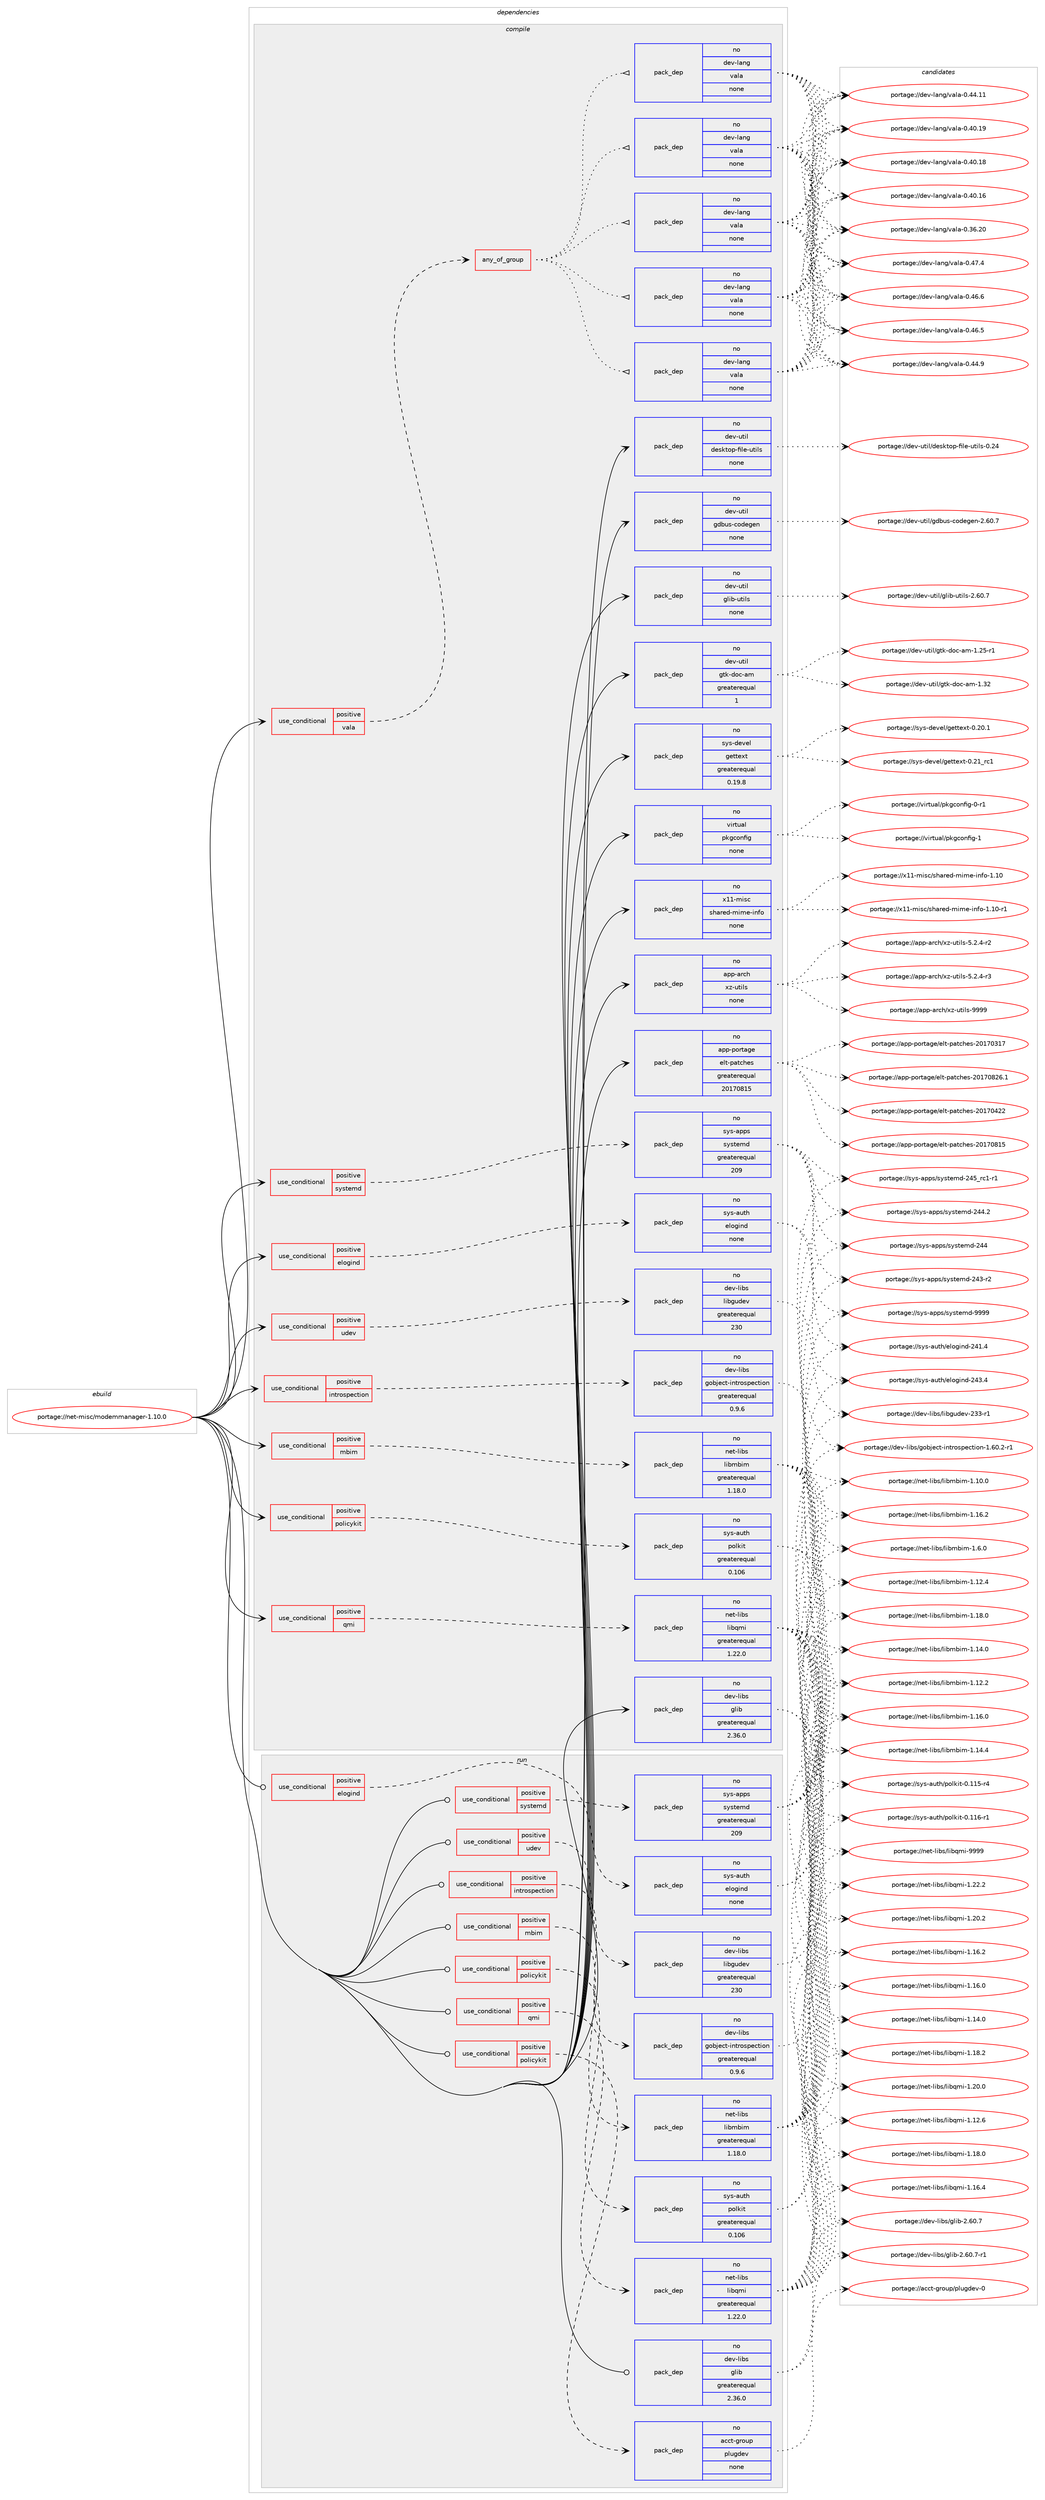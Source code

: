 digraph prolog {

# *************
# Graph options
# *************

newrank=true;
concentrate=true;
compound=true;
graph [rankdir=LR,fontname=Helvetica,fontsize=10,ranksep=1.5];#, ranksep=2.5, nodesep=0.2];
edge  [arrowhead=vee];
node  [fontname=Helvetica,fontsize=10];

# **********
# The ebuild
# **********

subgraph cluster_leftcol {
color=gray;
rank=same;
label=<<i>ebuild</i>>;
id [label="portage://net-misc/modemmanager-1.10.0", color=red, width=4, href="../net-misc/modemmanager-1.10.0.svg"];
}

# ****************
# The dependencies
# ****************

subgraph cluster_midcol {
color=gray;
label=<<i>dependencies</i>>;
subgraph cluster_compile {
fillcolor="#eeeeee";
style=filled;
label=<<i>compile</i>>;
subgraph cond26225 {
dependency126762 [label=<<TABLE BORDER="0" CELLBORDER="1" CELLSPACING="0" CELLPADDING="4"><TR><TD ROWSPAN="3" CELLPADDING="10">use_conditional</TD></TR><TR><TD>positive</TD></TR><TR><TD>elogind</TD></TR></TABLE>>, shape=none, color=red];
subgraph pack98394 {
dependency126763 [label=<<TABLE BORDER="0" CELLBORDER="1" CELLSPACING="0" CELLPADDING="4" WIDTH="220"><TR><TD ROWSPAN="6" CELLPADDING="30">pack_dep</TD></TR><TR><TD WIDTH="110">no</TD></TR><TR><TD>sys-auth</TD></TR><TR><TD>elogind</TD></TR><TR><TD>none</TD></TR><TR><TD></TD></TR></TABLE>>, shape=none, color=blue];
}
dependency126762:e -> dependency126763:w [weight=20,style="dashed",arrowhead="vee"];
}
id:e -> dependency126762:w [weight=20,style="solid",arrowhead="vee"];
subgraph cond26226 {
dependency126764 [label=<<TABLE BORDER="0" CELLBORDER="1" CELLSPACING="0" CELLPADDING="4"><TR><TD ROWSPAN="3" CELLPADDING="10">use_conditional</TD></TR><TR><TD>positive</TD></TR><TR><TD>introspection</TD></TR></TABLE>>, shape=none, color=red];
subgraph pack98395 {
dependency126765 [label=<<TABLE BORDER="0" CELLBORDER="1" CELLSPACING="0" CELLPADDING="4" WIDTH="220"><TR><TD ROWSPAN="6" CELLPADDING="30">pack_dep</TD></TR><TR><TD WIDTH="110">no</TD></TR><TR><TD>dev-libs</TD></TR><TR><TD>gobject-introspection</TD></TR><TR><TD>greaterequal</TD></TR><TR><TD>0.9.6</TD></TR></TABLE>>, shape=none, color=blue];
}
dependency126764:e -> dependency126765:w [weight=20,style="dashed",arrowhead="vee"];
}
id:e -> dependency126764:w [weight=20,style="solid",arrowhead="vee"];
subgraph cond26227 {
dependency126766 [label=<<TABLE BORDER="0" CELLBORDER="1" CELLSPACING="0" CELLPADDING="4"><TR><TD ROWSPAN="3" CELLPADDING="10">use_conditional</TD></TR><TR><TD>positive</TD></TR><TR><TD>mbim</TD></TR></TABLE>>, shape=none, color=red];
subgraph pack98396 {
dependency126767 [label=<<TABLE BORDER="0" CELLBORDER="1" CELLSPACING="0" CELLPADDING="4" WIDTH="220"><TR><TD ROWSPAN="6" CELLPADDING="30">pack_dep</TD></TR><TR><TD WIDTH="110">no</TD></TR><TR><TD>net-libs</TD></TR><TR><TD>libmbim</TD></TR><TR><TD>greaterequal</TD></TR><TR><TD>1.18.0</TD></TR></TABLE>>, shape=none, color=blue];
}
dependency126766:e -> dependency126767:w [weight=20,style="dashed",arrowhead="vee"];
}
id:e -> dependency126766:w [weight=20,style="solid",arrowhead="vee"];
subgraph cond26228 {
dependency126768 [label=<<TABLE BORDER="0" CELLBORDER="1" CELLSPACING="0" CELLPADDING="4"><TR><TD ROWSPAN="3" CELLPADDING="10">use_conditional</TD></TR><TR><TD>positive</TD></TR><TR><TD>policykit</TD></TR></TABLE>>, shape=none, color=red];
subgraph pack98397 {
dependency126769 [label=<<TABLE BORDER="0" CELLBORDER="1" CELLSPACING="0" CELLPADDING="4" WIDTH="220"><TR><TD ROWSPAN="6" CELLPADDING="30">pack_dep</TD></TR><TR><TD WIDTH="110">no</TD></TR><TR><TD>sys-auth</TD></TR><TR><TD>polkit</TD></TR><TR><TD>greaterequal</TD></TR><TR><TD>0.106</TD></TR></TABLE>>, shape=none, color=blue];
}
dependency126768:e -> dependency126769:w [weight=20,style="dashed",arrowhead="vee"];
}
id:e -> dependency126768:w [weight=20,style="solid",arrowhead="vee"];
subgraph cond26229 {
dependency126770 [label=<<TABLE BORDER="0" CELLBORDER="1" CELLSPACING="0" CELLPADDING="4"><TR><TD ROWSPAN="3" CELLPADDING="10">use_conditional</TD></TR><TR><TD>positive</TD></TR><TR><TD>qmi</TD></TR></TABLE>>, shape=none, color=red];
subgraph pack98398 {
dependency126771 [label=<<TABLE BORDER="0" CELLBORDER="1" CELLSPACING="0" CELLPADDING="4" WIDTH="220"><TR><TD ROWSPAN="6" CELLPADDING="30">pack_dep</TD></TR><TR><TD WIDTH="110">no</TD></TR><TR><TD>net-libs</TD></TR><TR><TD>libqmi</TD></TR><TR><TD>greaterequal</TD></TR><TR><TD>1.22.0</TD></TR></TABLE>>, shape=none, color=blue];
}
dependency126770:e -> dependency126771:w [weight=20,style="dashed",arrowhead="vee"];
}
id:e -> dependency126770:w [weight=20,style="solid",arrowhead="vee"];
subgraph cond26230 {
dependency126772 [label=<<TABLE BORDER="0" CELLBORDER="1" CELLSPACING="0" CELLPADDING="4"><TR><TD ROWSPAN="3" CELLPADDING="10">use_conditional</TD></TR><TR><TD>positive</TD></TR><TR><TD>systemd</TD></TR></TABLE>>, shape=none, color=red];
subgraph pack98399 {
dependency126773 [label=<<TABLE BORDER="0" CELLBORDER="1" CELLSPACING="0" CELLPADDING="4" WIDTH="220"><TR><TD ROWSPAN="6" CELLPADDING="30">pack_dep</TD></TR><TR><TD WIDTH="110">no</TD></TR><TR><TD>sys-apps</TD></TR><TR><TD>systemd</TD></TR><TR><TD>greaterequal</TD></TR><TR><TD>209</TD></TR></TABLE>>, shape=none, color=blue];
}
dependency126772:e -> dependency126773:w [weight=20,style="dashed",arrowhead="vee"];
}
id:e -> dependency126772:w [weight=20,style="solid",arrowhead="vee"];
subgraph cond26231 {
dependency126774 [label=<<TABLE BORDER="0" CELLBORDER="1" CELLSPACING="0" CELLPADDING="4"><TR><TD ROWSPAN="3" CELLPADDING="10">use_conditional</TD></TR><TR><TD>positive</TD></TR><TR><TD>udev</TD></TR></TABLE>>, shape=none, color=red];
subgraph pack98400 {
dependency126775 [label=<<TABLE BORDER="0" CELLBORDER="1" CELLSPACING="0" CELLPADDING="4" WIDTH="220"><TR><TD ROWSPAN="6" CELLPADDING="30">pack_dep</TD></TR><TR><TD WIDTH="110">no</TD></TR><TR><TD>dev-libs</TD></TR><TR><TD>libgudev</TD></TR><TR><TD>greaterequal</TD></TR><TR><TD>230</TD></TR></TABLE>>, shape=none, color=blue];
}
dependency126774:e -> dependency126775:w [weight=20,style="dashed",arrowhead="vee"];
}
id:e -> dependency126774:w [weight=20,style="solid",arrowhead="vee"];
subgraph cond26232 {
dependency126776 [label=<<TABLE BORDER="0" CELLBORDER="1" CELLSPACING="0" CELLPADDING="4"><TR><TD ROWSPAN="3" CELLPADDING="10">use_conditional</TD></TR><TR><TD>positive</TD></TR><TR><TD>vala</TD></TR></TABLE>>, shape=none, color=red];
subgraph any2005 {
dependency126777 [label=<<TABLE BORDER="0" CELLBORDER="1" CELLSPACING="0" CELLPADDING="4"><TR><TD CELLPADDING="10">any_of_group</TD></TR></TABLE>>, shape=none, color=red];subgraph pack98401 {
dependency126778 [label=<<TABLE BORDER="0" CELLBORDER="1" CELLSPACING="0" CELLPADDING="4" WIDTH="220"><TR><TD ROWSPAN="6" CELLPADDING="30">pack_dep</TD></TR><TR><TD WIDTH="110">no</TD></TR><TR><TD>dev-lang</TD></TR><TR><TD>vala</TD></TR><TR><TD>none</TD></TR><TR><TD></TD></TR></TABLE>>, shape=none, color=blue];
}
dependency126777:e -> dependency126778:w [weight=20,style="dotted",arrowhead="oinv"];
subgraph pack98402 {
dependency126779 [label=<<TABLE BORDER="0" CELLBORDER="1" CELLSPACING="0" CELLPADDING="4" WIDTH="220"><TR><TD ROWSPAN="6" CELLPADDING="30">pack_dep</TD></TR><TR><TD WIDTH="110">no</TD></TR><TR><TD>dev-lang</TD></TR><TR><TD>vala</TD></TR><TR><TD>none</TD></TR><TR><TD></TD></TR></TABLE>>, shape=none, color=blue];
}
dependency126777:e -> dependency126779:w [weight=20,style="dotted",arrowhead="oinv"];
subgraph pack98403 {
dependency126780 [label=<<TABLE BORDER="0" CELLBORDER="1" CELLSPACING="0" CELLPADDING="4" WIDTH="220"><TR><TD ROWSPAN="6" CELLPADDING="30">pack_dep</TD></TR><TR><TD WIDTH="110">no</TD></TR><TR><TD>dev-lang</TD></TR><TR><TD>vala</TD></TR><TR><TD>none</TD></TR><TR><TD></TD></TR></TABLE>>, shape=none, color=blue];
}
dependency126777:e -> dependency126780:w [weight=20,style="dotted",arrowhead="oinv"];
subgraph pack98404 {
dependency126781 [label=<<TABLE BORDER="0" CELLBORDER="1" CELLSPACING="0" CELLPADDING="4" WIDTH="220"><TR><TD ROWSPAN="6" CELLPADDING="30">pack_dep</TD></TR><TR><TD WIDTH="110">no</TD></TR><TR><TD>dev-lang</TD></TR><TR><TD>vala</TD></TR><TR><TD>none</TD></TR><TR><TD></TD></TR></TABLE>>, shape=none, color=blue];
}
dependency126777:e -> dependency126781:w [weight=20,style="dotted",arrowhead="oinv"];
subgraph pack98405 {
dependency126782 [label=<<TABLE BORDER="0" CELLBORDER="1" CELLSPACING="0" CELLPADDING="4" WIDTH="220"><TR><TD ROWSPAN="6" CELLPADDING="30">pack_dep</TD></TR><TR><TD WIDTH="110">no</TD></TR><TR><TD>dev-lang</TD></TR><TR><TD>vala</TD></TR><TR><TD>none</TD></TR><TR><TD></TD></TR></TABLE>>, shape=none, color=blue];
}
dependency126777:e -> dependency126782:w [weight=20,style="dotted",arrowhead="oinv"];
}
dependency126776:e -> dependency126777:w [weight=20,style="dashed",arrowhead="vee"];
}
id:e -> dependency126776:w [weight=20,style="solid",arrowhead="vee"];
subgraph pack98406 {
dependency126783 [label=<<TABLE BORDER="0" CELLBORDER="1" CELLSPACING="0" CELLPADDING="4" WIDTH="220"><TR><TD ROWSPAN="6" CELLPADDING="30">pack_dep</TD></TR><TR><TD WIDTH="110">no</TD></TR><TR><TD>app-arch</TD></TR><TR><TD>xz-utils</TD></TR><TR><TD>none</TD></TR><TR><TD></TD></TR></TABLE>>, shape=none, color=blue];
}
id:e -> dependency126783:w [weight=20,style="solid",arrowhead="vee"];
subgraph pack98407 {
dependency126784 [label=<<TABLE BORDER="0" CELLBORDER="1" CELLSPACING="0" CELLPADDING="4" WIDTH="220"><TR><TD ROWSPAN="6" CELLPADDING="30">pack_dep</TD></TR><TR><TD WIDTH="110">no</TD></TR><TR><TD>app-portage</TD></TR><TR><TD>elt-patches</TD></TR><TR><TD>greaterequal</TD></TR><TR><TD>20170815</TD></TR></TABLE>>, shape=none, color=blue];
}
id:e -> dependency126784:w [weight=20,style="solid",arrowhead="vee"];
subgraph pack98408 {
dependency126785 [label=<<TABLE BORDER="0" CELLBORDER="1" CELLSPACING="0" CELLPADDING="4" WIDTH="220"><TR><TD ROWSPAN="6" CELLPADDING="30">pack_dep</TD></TR><TR><TD WIDTH="110">no</TD></TR><TR><TD>dev-libs</TD></TR><TR><TD>glib</TD></TR><TR><TD>greaterequal</TD></TR><TR><TD>2.36.0</TD></TR></TABLE>>, shape=none, color=blue];
}
id:e -> dependency126785:w [weight=20,style="solid",arrowhead="vee"];
subgraph pack98409 {
dependency126786 [label=<<TABLE BORDER="0" CELLBORDER="1" CELLSPACING="0" CELLPADDING="4" WIDTH="220"><TR><TD ROWSPAN="6" CELLPADDING="30">pack_dep</TD></TR><TR><TD WIDTH="110">no</TD></TR><TR><TD>dev-util</TD></TR><TR><TD>desktop-file-utils</TD></TR><TR><TD>none</TD></TR><TR><TD></TD></TR></TABLE>>, shape=none, color=blue];
}
id:e -> dependency126786:w [weight=20,style="solid",arrowhead="vee"];
subgraph pack98410 {
dependency126787 [label=<<TABLE BORDER="0" CELLBORDER="1" CELLSPACING="0" CELLPADDING="4" WIDTH="220"><TR><TD ROWSPAN="6" CELLPADDING="30">pack_dep</TD></TR><TR><TD WIDTH="110">no</TD></TR><TR><TD>dev-util</TD></TR><TR><TD>gdbus-codegen</TD></TR><TR><TD>none</TD></TR><TR><TD></TD></TR></TABLE>>, shape=none, color=blue];
}
id:e -> dependency126787:w [weight=20,style="solid",arrowhead="vee"];
subgraph pack98411 {
dependency126788 [label=<<TABLE BORDER="0" CELLBORDER="1" CELLSPACING="0" CELLPADDING="4" WIDTH="220"><TR><TD ROWSPAN="6" CELLPADDING="30">pack_dep</TD></TR><TR><TD WIDTH="110">no</TD></TR><TR><TD>dev-util</TD></TR><TR><TD>glib-utils</TD></TR><TR><TD>none</TD></TR><TR><TD></TD></TR></TABLE>>, shape=none, color=blue];
}
id:e -> dependency126788:w [weight=20,style="solid",arrowhead="vee"];
subgraph pack98412 {
dependency126789 [label=<<TABLE BORDER="0" CELLBORDER="1" CELLSPACING="0" CELLPADDING="4" WIDTH="220"><TR><TD ROWSPAN="6" CELLPADDING="30">pack_dep</TD></TR><TR><TD WIDTH="110">no</TD></TR><TR><TD>dev-util</TD></TR><TR><TD>gtk-doc-am</TD></TR><TR><TD>greaterequal</TD></TR><TR><TD>1</TD></TR></TABLE>>, shape=none, color=blue];
}
id:e -> dependency126789:w [weight=20,style="solid",arrowhead="vee"];
subgraph pack98413 {
dependency126790 [label=<<TABLE BORDER="0" CELLBORDER="1" CELLSPACING="0" CELLPADDING="4" WIDTH="220"><TR><TD ROWSPAN="6" CELLPADDING="30">pack_dep</TD></TR><TR><TD WIDTH="110">no</TD></TR><TR><TD>sys-devel</TD></TR><TR><TD>gettext</TD></TR><TR><TD>greaterequal</TD></TR><TR><TD>0.19.8</TD></TR></TABLE>>, shape=none, color=blue];
}
id:e -> dependency126790:w [weight=20,style="solid",arrowhead="vee"];
subgraph pack98414 {
dependency126791 [label=<<TABLE BORDER="0" CELLBORDER="1" CELLSPACING="0" CELLPADDING="4" WIDTH="220"><TR><TD ROWSPAN="6" CELLPADDING="30">pack_dep</TD></TR><TR><TD WIDTH="110">no</TD></TR><TR><TD>virtual</TD></TR><TR><TD>pkgconfig</TD></TR><TR><TD>none</TD></TR><TR><TD></TD></TR></TABLE>>, shape=none, color=blue];
}
id:e -> dependency126791:w [weight=20,style="solid",arrowhead="vee"];
subgraph pack98415 {
dependency126792 [label=<<TABLE BORDER="0" CELLBORDER="1" CELLSPACING="0" CELLPADDING="4" WIDTH="220"><TR><TD ROWSPAN="6" CELLPADDING="30">pack_dep</TD></TR><TR><TD WIDTH="110">no</TD></TR><TR><TD>x11-misc</TD></TR><TR><TD>shared-mime-info</TD></TR><TR><TD>none</TD></TR><TR><TD></TD></TR></TABLE>>, shape=none, color=blue];
}
id:e -> dependency126792:w [weight=20,style="solid",arrowhead="vee"];
}
subgraph cluster_compileandrun {
fillcolor="#eeeeee";
style=filled;
label=<<i>compile and run</i>>;
}
subgraph cluster_run {
fillcolor="#eeeeee";
style=filled;
label=<<i>run</i>>;
subgraph cond26233 {
dependency126793 [label=<<TABLE BORDER="0" CELLBORDER="1" CELLSPACING="0" CELLPADDING="4"><TR><TD ROWSPAN="3" CELLPADDING="10">use_conditional</TD></TR><TR><TD>positive</TD></TR><TR><TD>elogind</TD></TR></TABLE>>, shape=none, color=red];
subgraph pack98416 {
dependency126794 [label=<<TABLE BORDER="0" CELLBORDER="1" CELLSPACING="0" CELLPADDING="4" WIDTH="220"><TR><TD ROWSPAN="6" CELLPADDING="30">pack_dep</TD></TR><TR><TD WIDTH="110">no</TD></TR><TR><TD>sys-auth</TD></TR><TR><TD>elogind</TD></TR><TR><TD>none</TD></TR><TR><TD></TD></TR></TABLE>>, shape=none, color=blue];
}
dependency126793:e -> dependency126794:w [weight=20,style="dashed",arrowhead="vee"];
}
id:e -> dependency126793:w [weight=20,style="solid",arrowhead="odot"];
subgraph cond26234 {
dependency126795 [label=<<TABLE BORDER="0" CELLBORDER="1" CELLSPACING="0" CELLPADDING="4"><TR><TD ROWSPAN="3" CELLPADDING="10">use_conditional</TD></TR><TR><TD>positive</TD></TR><TR><TD>introspection</TD></TR></TABLE>>, shape=none, color=red];
subgraph pack98417 {
dependency126796 [label=<<TABLE BORDER="0" CELLBORDER="1" CELLSPACING="0" CELLPADDING="4" WIDTH="220"><TR><TD ROWSPAN="6" CELLPADDING="30">pack_dep</TD></TR><TR><TD WIDTH="110">no</TD></TR><TR><TD>dev-libs</TD></TR><TR><TD>gobject-introspection</TD></TR><TR><TD>greaterequal</TD></TR><TR><TD>0.9.6</TD></TR></TABLE>>, shape=none, color=blue];
}
dependency126795:e -> dependency126796:w [weight=20,style="dashed",arrowhead="vee"];
}
id:e -> dependency126795:w [weight=20,style="solid",arrowhead="odot"];
subgraph cond26235 {
dependency126797 [label=<<TABLE BORDER="0" CELLBORDER="1" CELLSPACING="0" CELLPADDING="4"><TR><TD ROWSPAN="3" CELLPADDING="10">use_conditional</TD></TR><TR><TD>positive</TD></TR><TR><TD>mbim</TD></TR></TABLE>>, shape=none, color=red];
subgraph pack98418 {
dependency126798 [label=<<TABLE BORDER="0" CELLBORDER="1" CELLSPACING="0" CELLPADDING="4" WIDTH="220"><TR><TD ROWSPAN="6" CELLPADDING="30">pack_dep</TD></TR><TR><TD WIDTH="110">no</TD></TR><TR><TD>net-libs</TD></TR><TR><TD>libmbim</TD></TR><TR><TD>greaterequal</TD></TR><TR><TD>1.18.0</TD></TR></TABLE>>, shape=none, color=blue];
}
dependency126797:e -> dependency126798:w [weight=20,style="dashed",arrowhead="vee"];
}
id:e -> dependency126797:w [weight=20,style="solid",arrowhead="odot"];
subgraph cond26236 {
dependency126799 [label=<<TABLE BORDER="0" CELLBORDER="1" CELLSPACING="0" CELLPADDING="4"><TR><TD ROWSPAN="3" CELLPADDING="10">use_conditional</TD></TR><TR><TD>positive</TD></TR><TR><TD>policykit</TD></TR></TABLE>>, shape=none, color=red];
subgraph pack98419 {
dependency126800 [label=<<TABLE BORDER="0" CELLBORDER="1" CELLSPACING="0" CELLPADDING="4" WIDTH="220"><TR><TD ROWSPAN="6" CELLPADDING="30">pack_dep</TD></TR><TR><TD WIDTH="110">no</TD></TR><TR><TD>acct-group</TD></TR><TR><TD>plugdev</TD></TR><TR><TD>none</TD></TR><TR><TD></TD></TR></TABLE>>, shape=none, color=blue];
}
dependency126799:e -> dependency126800:w [weight=20,style="dashed",arrowhead="vee"];
}
id:e -> dependency126799:w [weight=20,style="solid",arrowhead="odot"];
subgraph cond26237 {
dependency126801 [label=<<TABLE BORDER="0" CELLBORDER="1" CELLSPACING="0" CELLPADDING="4"><TR><TD ROWSPAN="3" CELLPADDING="10">use_conditional</TD></TR><TR><TD>positive</TD></TR><TR><TD>policykit</TD></TR></TABLE>>, shape=none, color=red];
subgraph pack98420 {
dependency126802 [label=<<TABLE BORDER="0" CELLBORDER="1" CELLSPACING="0" CELLPADDING="4" WIDTH="220"><TR><TD ROWSPAN="6" CELLPADDING="30">pack_dep</TD></TR><TR><TD WIDTH="110">no</TD></TR><TR><TD>sys-auth</TD></TR><TR><TD>polkit</TD></TR><TR><TD>greaterequal</TD></TR><TR><TD>0.106</TD></TR></TABLE>>, shape=none, color=blue];
}
dependency126801:e -> dependency126802:w [weight=20,style="dashed",arrowhead="vee"];
}
id:e -> dependency126801:w [weight=20,style="solid",arrowhead="odot"];
subgraph cond26238 {
dependency126803 [label=<<TABLE BORDER="0" CELLBORDER="1" CELLSPACING="0" CELLPADDING="4"><TR><TD ROWSPAN="3" CELLPADDING="10">use_conditional</TD></TR><TR><TD>positive</TD></TR><TR><TD>qmi</TD></TR></TABLE>>, shape=none, color=red];
subgraph pack98421 {
dependency126804 [label=<<TABLE BORDER="0" CELLBORDER="1" CELLSPACING="0" CELLPADDING="4" WIDTH="220"><TR><TD ROWSPAN="6" CELLPADDING="30">pack_dep</TD></TR><TR><TD WIDTH="110">no</TD></TR><TR><TD>net-libs</TD></TR><TR><TD>libqmi</TD></TR><TR><TD>greaterequal</TD></TR><TR><TD>1.22.0</TD></TR></TABLE>>, shape=none, color=blue];
}
dependency126803:e -> dependency126804:w [weight=20,style="dashed",arrowhead="vee"];
}
id:e -> dependency126803:w [weight=20,style="solid",arrowhead="odot"];
subgraph cond26239 {
dependency126805 [label=<<TABLE BORDER="0" CELLBORDER="1" CELLSPACING="0" CELLPADDING="4"><TR><TD ROWSPAN="3" CELLPADDING="10">use_conditional</TD></TR><TR><TD>positive</TD></TR><TR><TD>systemd</TD></TR></TABLE>>, shape=none, color=red];
subgraph pack98422 {
dependency126806 [label=<<TABLE BORDER="0" CELLBORDER="1" CELLSPACING="0" CELLPADDING="4" WIDTH="220"><TR><TD ROWSPAN="6" CELLPADDING="30">pack_dep</TD></TR><TR><TD WIDTH="110">no</TD></TR><TR><TD>sys-apps</TD></TR><TR><TD>systemd</TD></TR><TR><TD>greaterequal</TD></TR><TR><TD>209</TD></TR></TABLE>>, shape=none, color=blue];
}
dependency126805:e -> dependency126806:w [weight=20,style="dashed",arrowhead="vee"];
}
id:e -> dependency126805:w [weight=20,style="solid",arrowhead="odot"];
subgraph cond26240 {
dependency126807 [label=<<TABLE BORDER="0" CELLBORDER="1" CELLSPACING="0" CELLPADDING="4"><TR><TD ROWSPAN="3" CELLPADDING="10">use_conditional</TD></TR><TR><TD>positive</TD></TR><TR><TD>udev</TD></TR></TABLE>>, shape=none, color=red];
subgraph pack98423 {
dependency126808 [label=<<TABLE BORDER="0" CELLBORDER="1" CELLSPACING="0" CELLPADDING="4" WIDTH="220"><TR><TD ROWSPAN="6" CELLPADDING="30">pack_dep</TD></TR><TR><TD WIDTH="110">no</TD></TR><TR><TD>dev-libs</TD></TR><TR><TD>libgudev</TD></TR><TR><TD>greaterequal</TD></TR><TR><TD>230</TD></TR></TABLE>>, shape=none, color=blue];
}
dependency126807:e -> dependency126808:w [weight=20,style="dashed",arrowhead="vee"];
}
id:e -> dependency126807:w [weight=20,style="solid",arrowhead="odot"];
subgraph pack98424 {
dependency126809 [label=<<TABLE BORDER="0" CELLBORDER="1" CELLSPACING="0" CELLPADDING="4" WIDTH="220"><TR><TD ROWSPAN="6" CELLPADDING="30">pack_dep</TD></TR><TR><TD WIDTH="110">no</TD></TR><TR><TD>dev-libs</TD></TR><TR><TD>glib</TD></TR><TR><TD>greaterequal</TD></TR><TR><TD>2.36.0</TD></TR></TABLE>>, shape=none, color=blue];
}
id:e -> dependency126809:w [weight=20,style="solid",arrowhead="odot"];
}
}

# **************
# The candidates
# **************

subgraph cluster_choices {
rank=same;
color=gray;
label=<<i>candidates</i>>;

subgraph choice98394 {
color=black;
nodesep=1;
choice115121115459711711610447101108111103105110100455052514652 [label="portage://sys-auth/elogind-243.4", color=red, width=4,href="../sys-auth/elogind-243.4.svg"];
choice115121115459711711610447101108111103105110100455052494652 [label="portage://sys-auth/elogind-241.4", color=red, width=4,href="../sys-auth/elogind-241.4.svg"];
dependency126763:e -> choice115121115459711711610447101108111103105110100455052514652:w [style=dotted,weight="100"];
dependency126763:e -> choice115121115459711711610447101108111103105110100455052494652:w [style=dotted,weight="100"];
}
subgraph choice98395 {
color=black;
nodesep=1;
choice10010111845108105981154710311198106101991164510511011611411111511210199116105111110454946544846504511449 [label="portage://dev-libs/gobject-introspection-1.60.2-r1", color=red, width=4,href="../dev-libs/gobject-introspection-1.60.2-r1.svg"];
dependency126765:e -> choice10010111845108105981154710311198106101991164510511011611411111511210199116105111110454946544846504511449:w [style=dotted,weight="100"];
}
subgraph choice98396 {
color=black;
nodesep=1;
choice1101011164510810598115471081059810998105109454946544648 [label="portage://net-libs/libmbim-1.6.0", color=red, width=4,href="../net-libs/libmbim-1.6.0.svg"];
choice110101116451081059811547108105981099810510945494649564648 [label="portage://net-libs/libmbim-1.18.0", color=red, width=4,href="../net-libs/libmbim-1.18.0.svg"];
choice110101116451081059811547108105981099810510945494649544650 [label="portage://net-libs/libmbim-1.16.2", color=red, width=4,href="../net-libs/libmbim-1.16.2.svg"];
choice110101116451081059811547108105981099810510945494649544648 [label="portage://net-libs/libmbim-1.16.0", color=red, width=4,href="../net-libs/libmbim-1.16.0.svg"];
choice110101116451081059811547108105981099810510945494649524652 [label="portage://net-libs/libmbim-1.14.4", color=red, width=4,href="../net-libs/libmbim-1.14.4.svg"];
choice110101116451081059811547108105981099810510945494649524648 [label="portage://net-libs/libmbim-1.14.0", color=red, width=4,href="../net-libs/libmbim-1.14.0.svg"];
choice110101116451081059811547108105981099810510945494649504652 [label="portage://net-libs/libmbim-1.12.4", color=red, width=4,href="../net-libs/libmbim-1.12.4.svg"];
choice110101116451081059811547108105981099810510945494649504650 [label="portage://net-libs/libmbim-1.12.2", color=red, width=4,href="../net-libs/libmbim-1.12.2.svg"];
choice110101116451081059811547108105981099810510945494649484648 [label="portage://net-libs/libmbim-1.10.0", color=red, width=4,href="../net-libs/libmbim-1.10.0.svg"];
dependency126767:e -> choice1101011164510810598115471081059810998105109454946544648:w [style=dotted,weight="100"];
dependency126767:e -> choice110101116451081059811547108105981099810510945494649564648:w [style=dotted,weight="100"];
dependency126767:e -> choice110101116451081059811547108105981099810510945494649544650:w [style=dotted,weight="100"];
dependency126767:e -> choice110101116451081059811547108105981099810510945494649544648:w [style=dotted,weight="100"];
dependency126767:e -> choice110101116451081059811547108105981099810510945494649524652:w [style=dotted,weight="100"];
dependency126767:e -> choice110101116451081059811547108105981099810510945494649524648:w [style=dotted,weight="100"];
dependency126767:e -> choice110101116451081059811547108105981099810510945494649504652:w [style=dotted,weight="100"];
dependency126767:e -> choice110101116451081059811547108105981099810510945494649504650:w [style=dotted,weight="100"];
dependency126767:e -> choice110101116451081059811547108105981099810510945494649484648:w [style=dotted,weight="100"];
}
subgraph choice98397 {
color=black;
nodesep=1;
choice1151211154597117116104471121111081071051164548464949544511449 [label="portage://sys-auth/polkit-0.116-r1", color=red, width=4,href="../sys-auth/polkit-0.116-r1.svg"];
choice1151211154597117116104471121111081071051164548464949534511452 [label="portage://sys-auth/polkit-0.115-r4", color=red, width=4,href="../sys-auth/polkit-0.115-r4.svg"];
dependency126769:e -> choice1151211154597117116104471121111081071051164548464949544511449:w [style=dotted,weight="100"];
dependency126769:e -> choice1151211154597117116104471121111081071051164548464949534511452:w [style=dotted,weight="100"];
}
subgraph choice98398 {
color=black;
nodesep=1;
choice110101116451081059811547108105981131091054557575757 [label="portage://net-libs/libqmi-9999", color=red, width=4,href="../net-libs/libqmi-9999.svg"];
choice1101011164510810598115471081059811310910545494650504650 [label="portage://net-libs/libqmi-1.22.2", color=red, width=4,href="../net-libs/libqmi-1.22.2.svg"];
choice1101011164510810598115471081059811310910545494650484650 [label="portage://net-libs/libqmi-1.20.2", color=red, width=4,href="../net-libs/libqmi-1.20.2.svg"];
choice1101011164510810598115471081059811310910545494650484648 [label="portage://net-libs/libqmi-1.20.0", color=red, width=4,href="../net-libs/libqmi-1.20.0.svg"];
choice1101011164510810598115471081059811310910545494649564650 [label="portage://net-libs/libqmi-1.18.2", color=red, width=4,href="../net-libs/libqmi-1.18.2.svg"];
choice1101011164510810598115471081059811310910545494649564648 [label="portage://net-libs/libqmi-1.18.0", color=red, width=4,href="../net-libs/libqmi-1.18.0.svg"];
choice1101011164510810598115471081059811310910545494649544652 [label="portage://net-libs/libqmi-1.16.4", color=red, width=4,href="../net-libs/libqmi-1.16.4.svg"];
choice1101011164510810598115471081059811310910545494649544650 [label="portage://net-libs/libqmi-1.16.2", color=red, width=4,href="../net-libs/libqmi-1.16.2.svg"];
choice1101011164510810598115471081059811310910545494649544648 [label="portage://net-libs/libqmi-1.16.0", color=red, width=4,href="../net-libs/libqmi-1.16.0.svg"];
choice1101011164510810598115471081059811310910545494649524648 [label="portage://net-libs/libqmi-1.14.0", color=red, width=4,href="../net-libs/libqmi-1.14.0.svg"];
choice1101011164510810598115471081059811310910545494649504654 [label="portage://net-libs/libqmi-1.12.6", color=red, width=4,href="../net-libs/libqmi-1.12.6.svg"];
dependency126771:e -> choice110101116451081059811547108105981131091054557575757:w [style=dotted,weight="100"];
dependency126771:e -> choice1101011164510810598115471081059811310910545494650504650:w [style=dotted,weight="100"];
dependency126771:e -> choice1101011164510810598115471081059811310910545494650484650:w [style=dotted,weight="100"];
dependency126771:e -> choice1101011164510810598115471081059811310910545494650484648:w [style=dotted,weight="100"];
dependency126771:e -> choice1101011164510810598115471081059811310910545494649564650:w [style=dotted,weight="100"];
dependency126771:e -> choice1101011164510810598115471081059811310910545494649564648:w [style=dotted,weight="100"];
dependency126771:e -> choice1101011164510810598115471081059811310910545494649544652:w [style=dotted,weight="100"];
dependency126771:e -> choice1101011164510810598115471081059811310910545494649544650:w [style=dotted,weight="100"];
dependency126771:e -> choice1101011164510810598115471081059811310910545494649544648:w [style=dotted,weight="100"];
dependency126771:e -> choice1101011164510810598115471081059811310910545494649524648:w [style=dotted,weight="100"];
dependency126771:e -> choice1101011164510810598115471081059811310910545494649504654:w [style=dotted,weight="100"];
}
subgraph choice98399 {
color=black;
nodesep=1;
choice1151211154597112112115471151211151161011091004557575757 [label="portage://sys-apps/systemd-9999", color=red, width=4,href="../sys-apps/systemd-9999.svg"];
choice115121115459711211211547115121115116101109100455052539511499494511449 [label="portage://sys-apps/systemd-245_rc1-r1", color=red, width=4,href="../sys-apps/systemd-245_rc1-r1.svg"];
choice115121115459711211211547115121115116101109100455052524650 [label="portage://sys-apps/systemd-244.2", color=red, width=4,href="../sys-apps/systemd-244.2.svg"];
choice11512111545971121121154711512111511610110910045505252 [label="portage://sys-apps/systemd-244", color=red, width=4,href="../sys-apps/systemd-244.svg"];
choice115121115459711211211547115121115116101109100455052514511450 [label="portage://sys-apps/systemd-243-r2", color=red, width=4,href="../sys-apps/systemd-243-r2.svg"];
dependency126773:e -> choice1151211154597112112115471151211151161011091004557575757:w [style=dotted,weight="100"];
dependency126773:e -> choice115121115459711211211547115121115116101109100455052539511499494511449:w [style=dotted,weight="100"];
dependency126773:e -> choice115121115459711211211547115121115116101109100455052524650:w [style=dotted,weight="100"];
dependency126773:e -> choice11512111545971121121154711512111511610110910045505252:w [style=dotted,weight="100"];
dependency126773:e -> choice115121115459711211211547115121115116101109100455052514511450:w [style=dotted,weight="100"];
}
subgraph choice98400 {
color=black;
nodesep=1;
choice10010111845108105981154710810598103117100101118455051514511449 [label="portage://dev-libs/libgudev-233-r1", color=red, width=4,href="../dev-libs/libgudev-233-r1.svg"];
dependency126775:e -> choice10010111845108105981154710810598103117100101118455051514511449:w [style=dotted,weight="100"];
}
subgraph choice98401 {
color=black;
nodesep=1;
choice100101118451089711010347118971089745484652554652 [label="portage://dev-lang/vala-0.47.4", color=red, width=4,href="../dev-lang/vala-0.47.4.svg"];
choice100101118451089711010347118971089745484652544654 [label="portage://dev-lang/vala-0.46.6", color=red, width=4,href="../dev-lang/vala-0.46.6.svg"];
choice100101118451089711010347118971089745484652544653 [label="portage://dev-lang/vala-0.46.5", color=red, width=4,href="../dev-lang/vala-0.46.5.svg"];
choice100101118451089711010347118971089745484652524657 [label="portage://dev-lang/vala-0.44.9", color=red, width=4,href="../dev-lang/vala-0.44.9.svg"];
choice10010111845108971101034711897108974548465252464949 [label="portage://dev-lang/vala-0.44.11", color=red, width=4,href="../dev-lang/vala-0.44.11.svg"];
choice10010111845108971101034711897108974548465248464957 [label="portage://dev-lang/vala-0.40.19", color=red, width=4,href="../dev-lang/vala-0.40.19.svg"];
choice10010111845108971101034711897108974548465248464956 [label="portage://dev-lang/vala-0.40.18", color=red, width=4,href="../dev-lang/vala-0.40.18.svg"];
choice10010111845108971101034711897108974548465248464954 [label="portage://dev-lang/vala-0.40.16", color=red, width=4,href="../dev-lang/vala-0.40.16.svg"];
choice10010111845108971101034711897108974548465154465048 [label="portage://dev-lang/vala-0.36.20", color=red, width=4,href="../dev-lang/vala-0.36.20.svg"];
dependency126778:e -> choice100101118451089711010347118971089745484652554652:w [style=dotted,weight="100"];
dependency126778:e -> choice100101118451089711010347118971089745484652544654:w [style=dotted,weight="100"];
dependency126778:e -> choice100101118451089711010347118971089745484652544653:w [style=dotted,weight="100"];
dependency126778:e -> choice100101118451089711010347118971089745484652524657:w [style=dotted,weight="100"];
dependency126778:e -> choice10010111845108971101034711897108974548465252464949:w [style=dotted,weight="100"];
dependency126778:e -> choice10010111845108971101034711897108974548465248464957:w [style=dotted,weight="100"];
dependency126778:e -> choice10010111845108971101034711897108974548465248464956:w [style=dotted,weight="100"];
dependency126778:e -> choice10010111845108971101034711897108974548465248464954:w [style=dotted,weight="100"];
dependency126778:e -> choice10010111845108971101034711897108974548465154465048:w [style=dotted,weight="100"];
}
subgraph choice98402 {
color=black;
nodesep=1;
choice100101118451089711010347118971089745484652554652 [label="portage://dev-lang/vala-0.47.4", color=red, width=4,href="../dev-lang/vala-0.47.4.svg"];
choice100101118451089711010347118971089745484652544654 [label="portage://dev-lang/vala-0.46.6", color=red, width=4,href="../dev-lang/vala-0.46.6.svg"];
choice100101118451089711010347118971089745484652544653 [label="portage://dev-lang/vala-0.46.5", color=red, width=4,href="../dev-lang/vala-0.46.5.svg"];
choice100101118451089711010347118971089745484652524657 [label="portage://dev-lang/vala-0.44.9", color=red, width=4,href="../dev-lang/vala-0.44.9.svg"];
choice10010111845108971101034711897108974548465252464949 [label="portage://dev-lang/vala-0.44.11", color=red, width=4,href="../dev-lang/vala-0.44.11.svg"];
choice10010111845108971101034711897108974548465248464957 [label="portage://dev-lang/vala-0.40.19", color=red, width=4,href="../dev-lang/vala-0.40.19.svg"];
choice10010111845108971101034711897108974548465248464956 [label="portage://dev-lang/vala-0.40.18", color=red, width=4,href="../dev-lang/vala-0.40.18.svg"];
choice10010111845108971101034711897108974548465248464954 [label="portage://dev-lang/vala-0.40.16", color=red, width=4,href="../dev-lang/vala-0.40.16.svg"];
choice10010111845108971101034711897108974548465154465048 [label="portage://dev-lang/vala-0.36.20", color=red, width=4,href="../dev-lang/vala-0.36.20.svg"];
dependency126779:e -> choice100101118451089711010347118971089745484652554652:w [style=dotted,weight="100"];
dependency126779:e -> choice100101118451089711010347118971089745484652544654:w [style=dotted,weight="100"];
dependency126779:e -> choice100101118451089711010347118971089745484652544653:w [style=dotted,weight="100"];
dependency126779:e -> choice100101118451089711010347118971089745484652524657:w [style=dotted,weight="100"];
dependency126779:e -> choice10010111845108971101034711897108974548465252464949:w [style=dotted,weight="100"];
dependency126779:e -> choice10010111845108971101034711897108974548465248464957:w [style=dotted,weight="100"];
dependency126779:e -> choice10010111845108971101034711897108974548465248464956:w [style=dotted,weight="100"];
dependency126779:e -> choice10010111845108971101034711897108974548465248464954:w [style=dotted,weight="100"];
dependency126779:e -> choice10010111845108971101034711897108974548465154465048:w [style=dotted,weight="100"];
}
subgraph choice98403 {
color=black;
nodesep=1;
choice100101118451089711010347118971089745484652554652 [label="portage://dev-lang/vala-0.47.4", color=red, width=4,href="../dev-lang/vala-0.47.4.svg"];
choice100101118451089711010347118971089745484652544654 [label="portage://dev-lang/vala-0.46.6", color=red, width=4,href="../dev-lang/vala-0.46.6.svg"];
choice100101118451089711010347118971089745484652544653 [label="portage://dev-lang/vala-0.46.5", color=red, width=4,href="../dev-lang/vala-0.46.5.svg"];
choice100101118451089711010347118971089745484652524657 [label="portage://dev-lang/vala-0.44.9", color=red, width=4,href="../dev-lang/vala-0.44.9.svg"];
choice10010111845108971101034711897108974548465252464949 [label="portage://dev-lang/vala-0.44.11", color=red, width=4,href="../dev-lang/vala-0.44.11.svg"];
choice10010111845108971101034711897108974548465248464957 [label="portage://dev-lang/vala-0.40.19", color=red, width=4,href="../dev-lang/vala-0.40.19.svg"];
choice10010111845108971101034711897108974548465248464956 [label="portage://dev-lang/vala-0.40.18", color=red, width=4,href="../dev-lang/vala-0.40.18.svg"];
choice10010111845108971101034711897108974548465248464954 [label="portage://dev-lang/vala-0.40.16", color=red, width=4,href="../dev-lang/vala-0.40.16.svg"];
choice10010111845108971101034711897108974548465154465048 [label="portage://dev-lang/vala-0.36.20", color=red, width=4,href="../dev-lang/vala-0.36.20.svg"];
dependency126780:e -> choice100101118451089711010347118971089745484652554652:w [style=dotted,weight="100"];
dependency126780:e -> choice100101118451089711010347118971089745484652544654:w [style=dotted,weight="100"];
dependency126780:e -> choice100101118451089711010347118971089745484652544653:w [style=dotted,weight="100"];
dependency126780:e -> choice100101118451089711010347118971089745484652524657:w [style=dotted,weight="100"];
dependency126780:e -> choice10010111845108971101034711897108974548465252464949:w [style=dotted,weight="100"];
dependency126780:e -> choice10010111845108971101034711897108974548465248464957:w [style=dotted,weight="100"];
dependency126780:e -> choice10010111845108971101034711897108974548465248464956:w [style=dotted,weight="100"];
dependency126780:e -> choice10010111845108971101034711897108974548465248464954:w [style=dotted,weight="100"];
dependency126780:e -> choice10010111845108971101034711897108974548465154465048:w [style=dotted,weight="100"];
}
subgraph choice98404 {
color=black;
nodesep=1;
choice100101118451089711010347118971089745484652554652 [label="portage://dev-lang/vala-0.47.4", color=red, width=4,href="../dev-lang/vala-0.47.4.svg"];
choice100101118451089711010347118971089745484652544654 [label="portage://dev-lang/vala-0.46.6", color=red, width=4,href="../dev-lang/vala-0.46.6.svg"];
choice100101118451089711010347118971089745484652544653 [label="portage://dev-lang/vala-0.46.5", color=red, width=4,href="../dev-lang/vala-0.46.5.svg"];
choice100101118451089711010347118971089745484652524657 [label="portage://dev-lang/vala-0.44.9", color=red, width=4,href="../dev-lang/vala-0.44.9.svg"];
choice10010111845108971101034711897108974548465252464949 [label="portage://dev-lang/vala-0.44.11", color=red, width=4,href="../dev-lang/vala-0.44.11.svg"];
choice10010111845108971101034711897108974548465248464957 [label="portage://dev-lang/vala-0.40.19", color=red, width=4,href="../dev-lang/vala-0.40.19.svg"];
choice10010111845108971101034711897108974548465248464956 [label="portage://dev-lang/vala-0.40.18", color=red, width=4,href="../dev-lang/vala-0.40.18.svg"];
choice10010111845108971101034711897108974548465248464954 [label="portage://dev-lang/vala-0.40.16", color=red, width=4,href="../dev-lang/vala-0.40.16.svg"];
choice10010111845108971101034711897108974548465154465048 [label="portage://dev-lang/vala-0.36.20", color=red, width=4,href="../dev-lang/vala-0.36.20.svg"];
dependency126781:e -> choice100101118451089711010347118971089745484652554652:w [style=dotted,weight="100"];
dependency126781:e -> choice100101118451089711010347118971089745484652544654:w [style=dotted,weight="100"];
dependency126781:e -> choice100101118451089711010347118971089745484652544653:w [style=dotted,weight="100"];
dependency126781:e -> choice100101118451089711010347118971089745484652524657:w [style=dotted,weight="100"];
dependency126781:e -> choice10010111845108971101034711897108974548465252464949:w [style=dotted,weight="100"];
dependency126781:e -> choice10010111845108971101034711897108974548465248464957:w [style=dotted,weight="100"];
dependency126781:e -> choice10010111845108971101034711897108974548465248464956:w [style=dotted,weight="100"];
dependency126781:e -> choice10010111845108971101034711897108974548465248464954:w [style=dotted,weight="100"];
dependency126781:e -> choice10010111845108971101034711897108974548465154465048:w [style=dotted,weight="100"];
}
subgraph choice98405 {
color=black;
nodesep=1;
choice100101118451089711010347118971089745484652554652 [label="portage://dev-lang/vala-0.47.4", color=red, width=4,href="../dev-lang/vala-0.47.4.svg"];
choice100101118451089711010347118971089745484652544654 [label="portage://dev-lang/vala-0.46.6", color=red, width=4,href="../dev-lang/vala-0.46.6.svg"];
choice100101118451089711010347118971089745484652544653 [label="portage://dev-lang/vala-0.46.5", color=red, width=4,href="../dev-lang/vala-0.46.5.svg"];
choice100101118451089711010347118971089745484652524657 [label="portage://dev-lang/vala-0.44.9", color=red, width=4,href="../dev-lang/vala-0.44.9.svg"];
choice10010111845108971101034711897108974548465252464949 [label="portage://dev-lang/vala-0.44.11", color=red, width=4,href="../dev-lang/vala-0.44.11.svg"];
choice10010111845108971101034711897108974548465248464957 [label="portage://dev-lang/vala-0.40.19", color=red, width=4,href="../dev-lang/vala-0.40.19.svg"];
choice10010111845108971101034711897108974548465248464956 [label="portage://dev-lang/vala-0.40.18", color=red, width=4,href="../dev-lang/vala-0.40.18.svg"];
choice10010111845108971101034711897108974548465248464954 [label="portage://dev-lang/vala-0.40.16", color=red, width=4,href="../dev-lang/vala-0.40.16.svg"];
choice10010111845108971101034711897108974548465154465048 [label="portage://dev-lang/vala-0.36.20", color=red, width=4,href="../dev-lang/vala-0.36.20.svg"];
dependency126782:e -> choice100101118451089711010347118971089745484652554652:w [style=dotted,weight="100"];
dependency126782:e -> choice100101118451089711010347118971089745484652544654:w [style=dotted,weight="100"];
dependency126782:e -> choice100101118451089711010347118971089745484652544653:w [style=dotted,weight="100"];
dependency126782:e -> choice100101118451089711010347118971089745484652524657:w [style=dotted,weight="100"];
dependency126782:e -> choice10010111845108971101034711897108974548465252464949:w [style=dotted,weight="100"];
dependency126782:e -> choice10010111845108971101034711897108974548465248464957:w [style=dotted,weight="100"];
dependency126782:e -> choice10010111845108971101034711897108974548465248464956:w [style=dotted,weight="100"];
dependency126782:e -> choice10010111845108971101034711897108974548465248464954:w [style=dotted,weight="100"];
dependency126782:e -> choice10010111845108971101034711897108974548465154465048:w [style=dotted,weight="100"];
}
subgraph choice98406 {
color=black;
nodesep=1;
choice9711211245971149910447120122451171161051081154557575757 [label="portage://app-arch/xz-utils-9999", color=red, width=4,href="../app-arch/xz-utils-9999.svg"];
choice9711211245971149910447120122451171161051081154553465046524511451 [label="portage://app-arch/xz-utils-5.2.4-r3", color=red, width=4,href="../app-arch/xz-utils-5.2.4-r3.svg"];
choice9711211245971149910447120122451171161051081154553465046524511450 [label="portage://app-arch/xz-utils-5.2.4-r2", color=red, width=4,href="../app-arch/xz-utils-5.2.4-r2.svg"];
dependency126783:e -> choice9711211245971149910447120122451171161051081154557575757:w [style=dotted,weight="100"];
dependency126783:e -> choice9711211245971149910447120122451171161051081154553465046524511451:w [style=dotted,weight="100"];
dependency126783:e -> choice9711211245971149910447120122451171161051081154553465046524511450:w [style=dotted,weight="100"];
}
subgraph choice98407 {
color=black;
nodesep=1;
choice971121124511211111411697103101471011081164511297116991041011154550484955485650544649 [label="portage://app-portage/elt-patches-20170826.1", color=red, width=4,href="../app-portage/elt-patches-20170826.1.svg"];
choice97112112451121111141169710310147101108116451129711699104101115455048495548564953 [label="portage://app-portage/elt-patches-20170815", color=red, width=4,href="../app-portage/elt-patches-20170815.svg"];
choice97112112451121111141169710310147101108116451129711699104101115455048495548525050 [label="portage://app-portage/elt-patches-20170422", color=red, width=4,href="../app-portage/elt-patches-20170422.svg"];
choice97112112451121111141169710310147101108116451129711699104101115455048495548514955 [label="portage://app-portage/elt-patches-20170317", color=red, width=4,href="../app-portage/elt-patches-20170317.svg"];
dependency126784:e -> choice971121124511211111411697103101471011081164511297116991041011154550484955485650544649:w [style=dotted,weight="100"];
dependency126784:e -> choice97112112451121111141169710310147101108116451129711699104101115455048495548564953:w [style=dotted,weight="100"];
dependency126784:e -> choice97112112451121111141169710310147101108116451129711699104101115455048495548525050:w [style=dotted,weight="100"];
dependency126784:e -> choice97112112451121111141169710310147101108116451129711699104101115455048495548514955:w [style=dotted,weight="100"];
}
subgraph choice98408 {
color=black;
nodesep=1;
choice10010111845108105981154710310810598455046544846554511449 [label="portage://dev-libs/glib-2.60.7-r1", color=red, width=4,href="../dev-libs/glib-2.60.7-r1.svg"];
choice1001011184510810598115471031081059845504654484655 [label="portage://dev-libs/glib-2.60.7", color=red, width=4,href="../dev-libs/glib-2.60.7.svg"];
dependency126785:e -> choice10010111845108105981154710310810598455046544846554511449:w [style=dotted,weight="100"];
dependency126785:e -> choice1001011184510810598115471031081059845504654484655:w [style=dotted,weight="100"];
}
subgraph choice98409 {
color=black;
nodesep=1;
choice100101118451171161051084710010111510711611111245102105108101451171161051081154548465052 [label="portage://dev-util/desktop-file-utils-0.24", color=red, width=4,href="../dev-util/desktop-file-utils-0.24.svg"];
dependency126786:e -> choice100101118451171161051084710010111510711611111245102105108101451171161051081154548465052:w [style=dotted,weight="100"];
}
subgraph choice98410 {
color=black;
nodesep=1;
choice100101118451171161051084710310098117115459911110010110310111045504654484655 [label="portage://dev-util/gdbus-codegen-2.60.7", color=red, width=4,href="../dev-util/gdbus-codegen-2.60.7.svg"];
dependency126787:e -> choice100101118451171161051084710310098117115459911110010110310111045504654484655:w [style=dotted,weight="100"];
}
subgraph choice98411 {
color=black;
nodesep=1;
choice1001011184511711610510847103108105984511711610510811545504654484655 [label="portage://dev-util/glib-utils-2.60.7", color=red, width=4,href="../dev-util/glib-utils-2.60.7.svg"];
dependency126788:e -> choice1001011184511711610510847103108105984511711610510811545504654484655:w [style=dotted,weight="100"];
}
subgraph choice98412 {
color=black;
nodesep=1;
choice1001011184511711610510847103116107451001119945971094549465150 [label="portage://dev-util/gtk-doc-am-1.32", color=red, width=4,href="../dev-util/gtk-doc-am-1.32.svg"];
choice10010111845117116105108471031161074510011199459710945494650534511449 [label="portage://dev-util/gtk-doc-am-1.25-r1", color=red, width=4,href="../dev-util/gtk-doc-am-1.25-r1.svg"];
dependency126789:e -> choice1001011184511711610510847103116107451001119945971094549465150:w [style=dotted,weight="100"];
dependency126789:e -> choice10010111845117116105108471031161074510011199459710945494650534511449:w [style=dotted,weight="100"];
}
subgraph choice98413 {
color=black;
nodesep=1;
choice11512111545100101118101108471031011161161011201164548465049951149949 [label="portage://sys-devel/gettext-0.21_rc1", color=red, width=4,href="../sys-devel/gettext-0.21_rc1.svg"];
choice115121115451001011181011084710310111611610112011645484650484649 [label="portage://sys-devel/gettext-0.20.1", color=red, width=4,href="../sys-devel/gettext-0.20.1.svg"];
dependency126790:e -> choice11512111545100101118101108471031011161161011201164548465049951149949:w [style=dotted,weight="100"];
dependency126790:e -> choice115121115451001011181011084710310111611610112011645484650484649:w [style=dotted,weight="100"];
}
subgraph choice98414 {
color=black;
nodesep=1;
choice1181051141161179710847112107103991111101021051034549 [label="portage://virtual/pkgconfig-1", color=red, width=4,href="../virtual/pkgconfig-1.svg"];
choice11810511411611797108471121071039911111010210510345484511449 [label="portage://virtual/pkgconfig-0-r1", color=red, width=4,href="../virtual/pkgconfig-0-r1.svg"];
dependency126791:e -> choice1181051141161179710847112107103991111101021051034549:w [style=dotted,weight="100"];
dependency126791:e -> choice11810511411611797108471121071039911111010210510345484511449:w [style=dotted,weight="100"];
}
subgraph choice98415 {
color=black;
nodesep=1;
choice120494945109105115994711510497114101100451091051091014510511010211145494649484511449 [label="portage://x11-misc/shared-mime-info-1.10-r1", color=red, width=4,href="../x11-misc/shared-mime-info-1.10-r1.svg"];
choice12049494510910511599471151049711410110045109105109101451051101021114549464948 [label="portage://x11-misc/shared-mime-info-1.10", color=red, width=4,href="../x11-misc/shared-mime-info-1.10.svg"];
dependency126792:e -> choice120494945109105115994711510497114101100451091051091014510511010211145494649484511449:w [style=dotted,weight="100"];
dependency126792:e -> choice12049494510910511599471151049711410110045109105109101451051101021114549464948:w [style=dotted,weight="100"];
}
subgraph choice98416 {
color=black;
nodesep=1;
choice115121115459711711610447101108111103105110100455052514652 [label="portage://sys-auth/elogind-243.4", color=red, width=4,href="../sys-auth/elogind-243.4.svg"];
choice115121115459711711610447101108111103105110100455052494652 [label="portage://sys-auth/elogind-241.4", color=red, width=4,href="../sys-auth/elogind-241.4.svg"];
dependency126794:e -> choice115121115459711711610447101108111103105110100455052514652:w [style=dotted,weight="100"];
dependency126794:e -> choice115121115459711711610447101108111103105110100455052494652:w [style=dotted,weight="100"];
}
subgraph choice98417 {
color=black;
nodesep=1;
choice10010111845108105981154710311198106101991164510511011611411111511210199116105111110454946544846504511449 [label="portage://dev-libs/gobject-introspection-1.60.2-r1", color=red, width=4,href="../dev-libs/gobject-introspection-1.60.2-r1.svg"];
dependency126796:e -> choice10010111845108105981154710311198106101991164510511011611411111511210199116105111110454946544846504511449:w [style=dotted,weight="100"];
}
subgraph choice98418 {
color=black;
nodesep=1;
choice1101011164510810598115471081059810998105109454946544648 [label="portage://net-libs/libmbim-1.6.0", color=red, width=4,href="../net-libs/libmbim-1.6.0.svg"];
choice110101116451081059811547108105981099810510945494649564648 [label="portage://net-libs/libmbim-1.18.0", color=red, width=4,href="../net-libs/libmbim-1.18.0.svg"];
choice110101116451081059811547108105981099810510945494649544650 [label="portage://net-libs/libmbim-1.16.2", color=red, width=4,href="../net-libs/libmbim-1.16.2.svg"];
choice110101116451081059811547108105981099810510945494649544648 [label="portage://net-libs/libmbim-1.16.0", color=red, width=4,href="../net-libs/libmbim-1.16.0.svg"];
choice110101116451081059811547108105981099810510945494649524652 [label="portage://net-libs/libmbim-1.14.4", color=red, width=4,href="../net-libs/libmbim-1.14.4.svg"];
choice110101116451081059811547108105981099810510945494649524648 [label="portage://net-libs/libmbim-1.14.0", color=red, width=4,href="../net-libs/libmbim-1.14.0.svg"];
choice110101116451081059811547108105981099810510945494649504652 [label="portage://net-libs/libmbim-1.12.4", color=red, width=4,href="../net-libs/libmbim-1.12.4.svg"];
choice110101116451081059811547108105981099810510945494649504650 [label="portage://net-libs/libmbim-1.12.2", color=red, width=4,href="../net-libs/libmbim-1.12.2.svg"];
choice110101116451081059811547108105981099810510945494649484648 [label="portage://net-libs/libmbim-1.10.0", color=red, width=4,href="../net-libs/libmbim-1.10.0.svg"];
dependency126798:e -> choice1101011164510810598115471081059810998105109454946544648:w [style=dotted,weight="100"];
dependency126798:e -> choice110101116451081059811547108105981099810510945494649564648:w [style=dotted,weight="100"];
dependency126798:e -> choice110101116451081059811547108105981099810510945494649544650:w [style=dotted,weight="100"];
dependency126798:e -> choice110101116451081059811547108105981099810510945494649544648:w [style=dotted,weight="100"];
dependency126798:e -> choice110101116451081059811547108105981099810510945494649524652:w [style=dotted,weight="100"];
dependency126798:e -> choice110101116451081059811547108105981099810510945494649524648:w [style=dotted,weight="100"];
dependency126798:e -> choice110101116451081059811547108105981099810510945494649504652:w [style=dotted,weight="100"];
dependency126798:e -> choice110101116451081059811547108105981099810510945494649504650:w [style=dotted,weight="100"];
dependency126798:e -> choice110101116451081059811547108105981099810510945494649484648:w [style=dotted,weight="100"];
}
subgraph choice98419 {
color=black;
nodesep=1;
choice97999911645103114111117112471121081171031001011184548 [label="portage://acct-group/plugdev-0", color=red, width=4,href="../acct-group/plugdev-0.svg"];
dependency126800:e -> choice97999911645103114111117112471121081171031001011184548:w [style=dotted,weight="100"];
}
subgraph choice98420 {
color=black;
nodesep=1;
choice1151211154597117116104471121111081071051164548464949544511449 [label="portage://sys-auth/polkit-0.116-r1", color=red, width=4,href="../sys-auth/polkit-0.116-r1.svg"];
choice1151211154597117116104471121111081071051164548464949534511452 [label="portage://sys-auth/polkit-0.115-r4", color=red, width=4,href="../sys-auth/polkit-0.115-r4.svg"];
dependency126802:e -> choice1151211154597117116104471121111081071051164548464949544511449:w [style=dotted,weight="100"];
dependency126802:e -> choice1151211154597117116104471121111081071051164548464949534511452:w [style=dotted,weight="100"];
}
subgraph choice98421 {
color=black;
nodesep=1;
choice110101116451081059811547108105981131091054557575757 [label="portage://net-libs/libqmi-9999", color=red, width=4,href="../net-libs/libqmi-9999.svg"];
choice1101011164510810598115471081059811310910545494650504650 [label="portage://net-libs/libqmi-1.22.2", color=red, width=4,href="../net-libs/libqmi-1.22.2.svg"];
choice1101011164510810598115471081059811310910545494650484650 [label="portage://net-libs/libqmi-1.20.2", color=red, width=4,href="../net-libs/libqmi-1.20.2.svg"];
choice1101011164510810598115471081059811310910545494650484648 [label="portage://net-libs/libqmi-1.20.0", color=red, width=4,href="../net-libs/libqmi-1.20.0.svg"];
choice1101011164510810598115471081059811310910545494649564650 [label="portage://net-libs/libqmi-1.18.2", color=red, width=4,href="../net-libs/libqmi-1.18.2.svg"];
choice1101011164510810598115471081059811310910545494649564648 [label="portage://net-libs/libqmi-1.18.0", color=red, width=4,href="../net-libs/libqmi-1.18.0.svg"];
choice1101011164510810598115471081059811310910545494649544652 [label="portage://net-libs/libqmi-1.16.4", color=red, width=4,href="../net-libs/libqmi-1.16.4.svg"];
choice1101011164510810598115471081059811310910545494649544650 [label="portage://net-libs/libqmi-1.16.2", color=red, width=4,href="../net-libs/libqmi-1.16.2.svg"];
choice1101011164510810598115471081059811310910545494649544648 [label="portage://net-libs/libqmi-1.16.0", color=red, width=4,href="../net-libs/libqmi-1.16.0.svg"];
choice1101011164510810598115471081059811310910545494649524648 [label="portage://net-libs/libqmi-1.14.0", color=red, width=4,href="../net-libs/libqmi-1.14.0.svg"];
choice1101011164510810598115471081059811310910545494649504654 [label="portage://net-libs/libqmi-1.12.6", color=red, width=4,href="../net-libs/libqmi-1.12.6.svg"];
dependency126804:e -> choice110101116451081059811547108105981131091054557575757:w [style=dotted,weight="100"];
dependency126804:e -> choice1101011164510810598115471081059811310910545494650504650:w [style=dotted,weight="100"];
dependency126804:e -> choice1101011164510810598115471081059811310910545494650484650:w [style=dotted,weight="100"];
dependency126804:e -> choice1101011164510810598115471081059811310910545494650484648:w [style=dotted,weight="100"];
dependency126804:e -> choice1101011164510810598115471081059811310910545494649564650:w [style=dotted,weight="100"];
dependency126804:e -> choice1101011164510810598115471081059811310910545494649564648:w [style=dotted,weight="100"];
dependency126804:e -> choice1101011164510810598115471081059811310910545494649544652:w [style=dotted,weight="100"];
dependency126804:e -> choice1101011164510810598115471081059811310910545494649544650:w [style=dotted,weight="100"];
dependency126804:e -> choice1101011164510810598115471081059811310910545494649544648:w [style=dotted,weight="100"];
dependency126804:e -> choice1101011164510810598115471081059811310910545494649524648:w [style=dotted,weight="100"];
dependency126804:e -> choice1101011164510810598115471081059811310910545494649504654:w [style=dotted,weight="100"];
}
subgraph choice98422 {
color=black;
nodesep=1;
choice1151211154597112112115471151211151161011091004557575757 [label="portage://sys-apps/systemd-9999", color=red, width=4,href="../sys-apps/systemd-9999.svg"];
choice115121115459711211211547115121115116101109100455052539511499494511449 [label="portage://sys-apps/systemd-245_rc1-r1", color=red, width=4,href="../sys-apps/systemd-245_rc1-r1.svg"];
choice115121115459711211211547115121115116101109100455052524650 [label="portage://sys-apps/systemd-244.2", color=red, width=4,href="../sys-apps/systemd-244.2.svg"];
choice11512111545971121121154711512111511610110910045505252 [label="portage://sys-apps/systemd-244", color=red, width=4,href="../sys-apps/systemd-244.svg"];
choice115121115459711211211547115121115116101109100455052514511450 [label="portage://sys-apps/systemd-243-r2", color=red, width=4,href="../sys-apps/systemd-243-r2.svg"];
dependency126806:e -> choice1151211154597112112115471151211151161011091004557575757:w [style=dotted,weight="100"];
dependency126806:e -> choice115121115459711211211547115121115116101109100455052539511499494511449:w [style=dotted,weight="100"];
dependency126806:e -> choice115121115459711211211547115121115116101109100455052524650:w [style=dotted,weight="100"];
dependency126806:e -> choice11512111545971121121154711512111511610110910045505252:w [style=dotted,weight="100"];
dependency126806:e -> choice115121115459711211211547115121115116101109100455052514511450:w [style=dotted,weight="100"];
}
subgraph choice98423 {
color=black;
nodesep=1;
choice10010111845108105981154710810598103117100101118455051514511449 [label="portage://dev-libs/libgudev-233-r1", color=red, width=4,href="../dev-libs/libgudev-233-r1.svg"];
dependency126808:e -> choice10010111845108105981154710810598103117100101118455051514511449:w [style=dotted,weight="100"];
}
subgraph choice98424 {
color=black;
nodesep=1;
choice10010111845108105981154710310810598455046544846554511449 [label="portage://dev-libs/glib-2.60.7-r1", color=red, width=4,href="../dev-libs/glib-2.60.7-r1.svg"];
choice1001011184510810598115471031081059845504654484655 [label="portage://dev-libs/glib-2.60.7", color=red, width=4,href="../dev-libs/glib-2.60.7.svg"];
dependency126809:e -> choice10010111845108105981154710310810598455046544846554511449:w [style=dotted,weight="100"];
dependency126809:e -> choice1001011184510810598115471031081059845504654484655:w [style=dotted,weight="100"];
}
}

}
